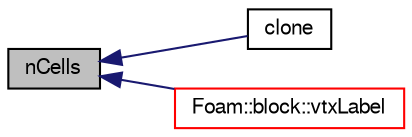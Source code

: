 digraph "nCells"
{
  bgcolor="transparent";
  edge [fontname="FreeSans",fontsize="10",labelfontname="FreeSans",labelfontsize="10"];
  node [fontname="FreeSans",fontsize="10",shape=record];
  rankdir="LR";
  Node162 [label="nCells",height=0.2,width=0.4,color="black", fillcolor="grey75", style="filled", fontcolor="black"];
  Node162 -> Node163 [dir="back",color="midnightblue",fontsize="10",style="solid",fontname="FreeSans"];
  Node163 [label="clone",height=0.2,width=0.4,color="black",URL="$a24714.html#a404c9f17b14ccdfc08016228286a0431",tooltip="Clone. "];
  Node162 -> Node164 [dir="back",color="midnightblue",fontsize="10",style="solid",fontname="FreeSans"];
  Node164 [label="Foam::block::vtxLabel",height=0.2,width=0.4,color="red",URL="$a24710.html#ab00b258216fe0243014d43eabeb41845",tooltip="Vertex label offset for a particular i,j,k position. "];
}
